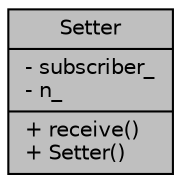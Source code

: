 digraph "Setter"
{
 // LATEX_PDF_SIZE
  edge [fontname="Helvetica",fontsize="10",labelfontname="Helvetica",labelfontsize="10"];
  node [fontname="Helvetica",fontsize="10",shape=record];
  Node1 [label="{Setter\n|- subscriber_\l- n_\l|+ receive()\l+ Setter()\l}",height=0.2,width=0.4,color="black", fillcolor="grey75", style="filled", fontcolor="black",tooltip=" "];
}
